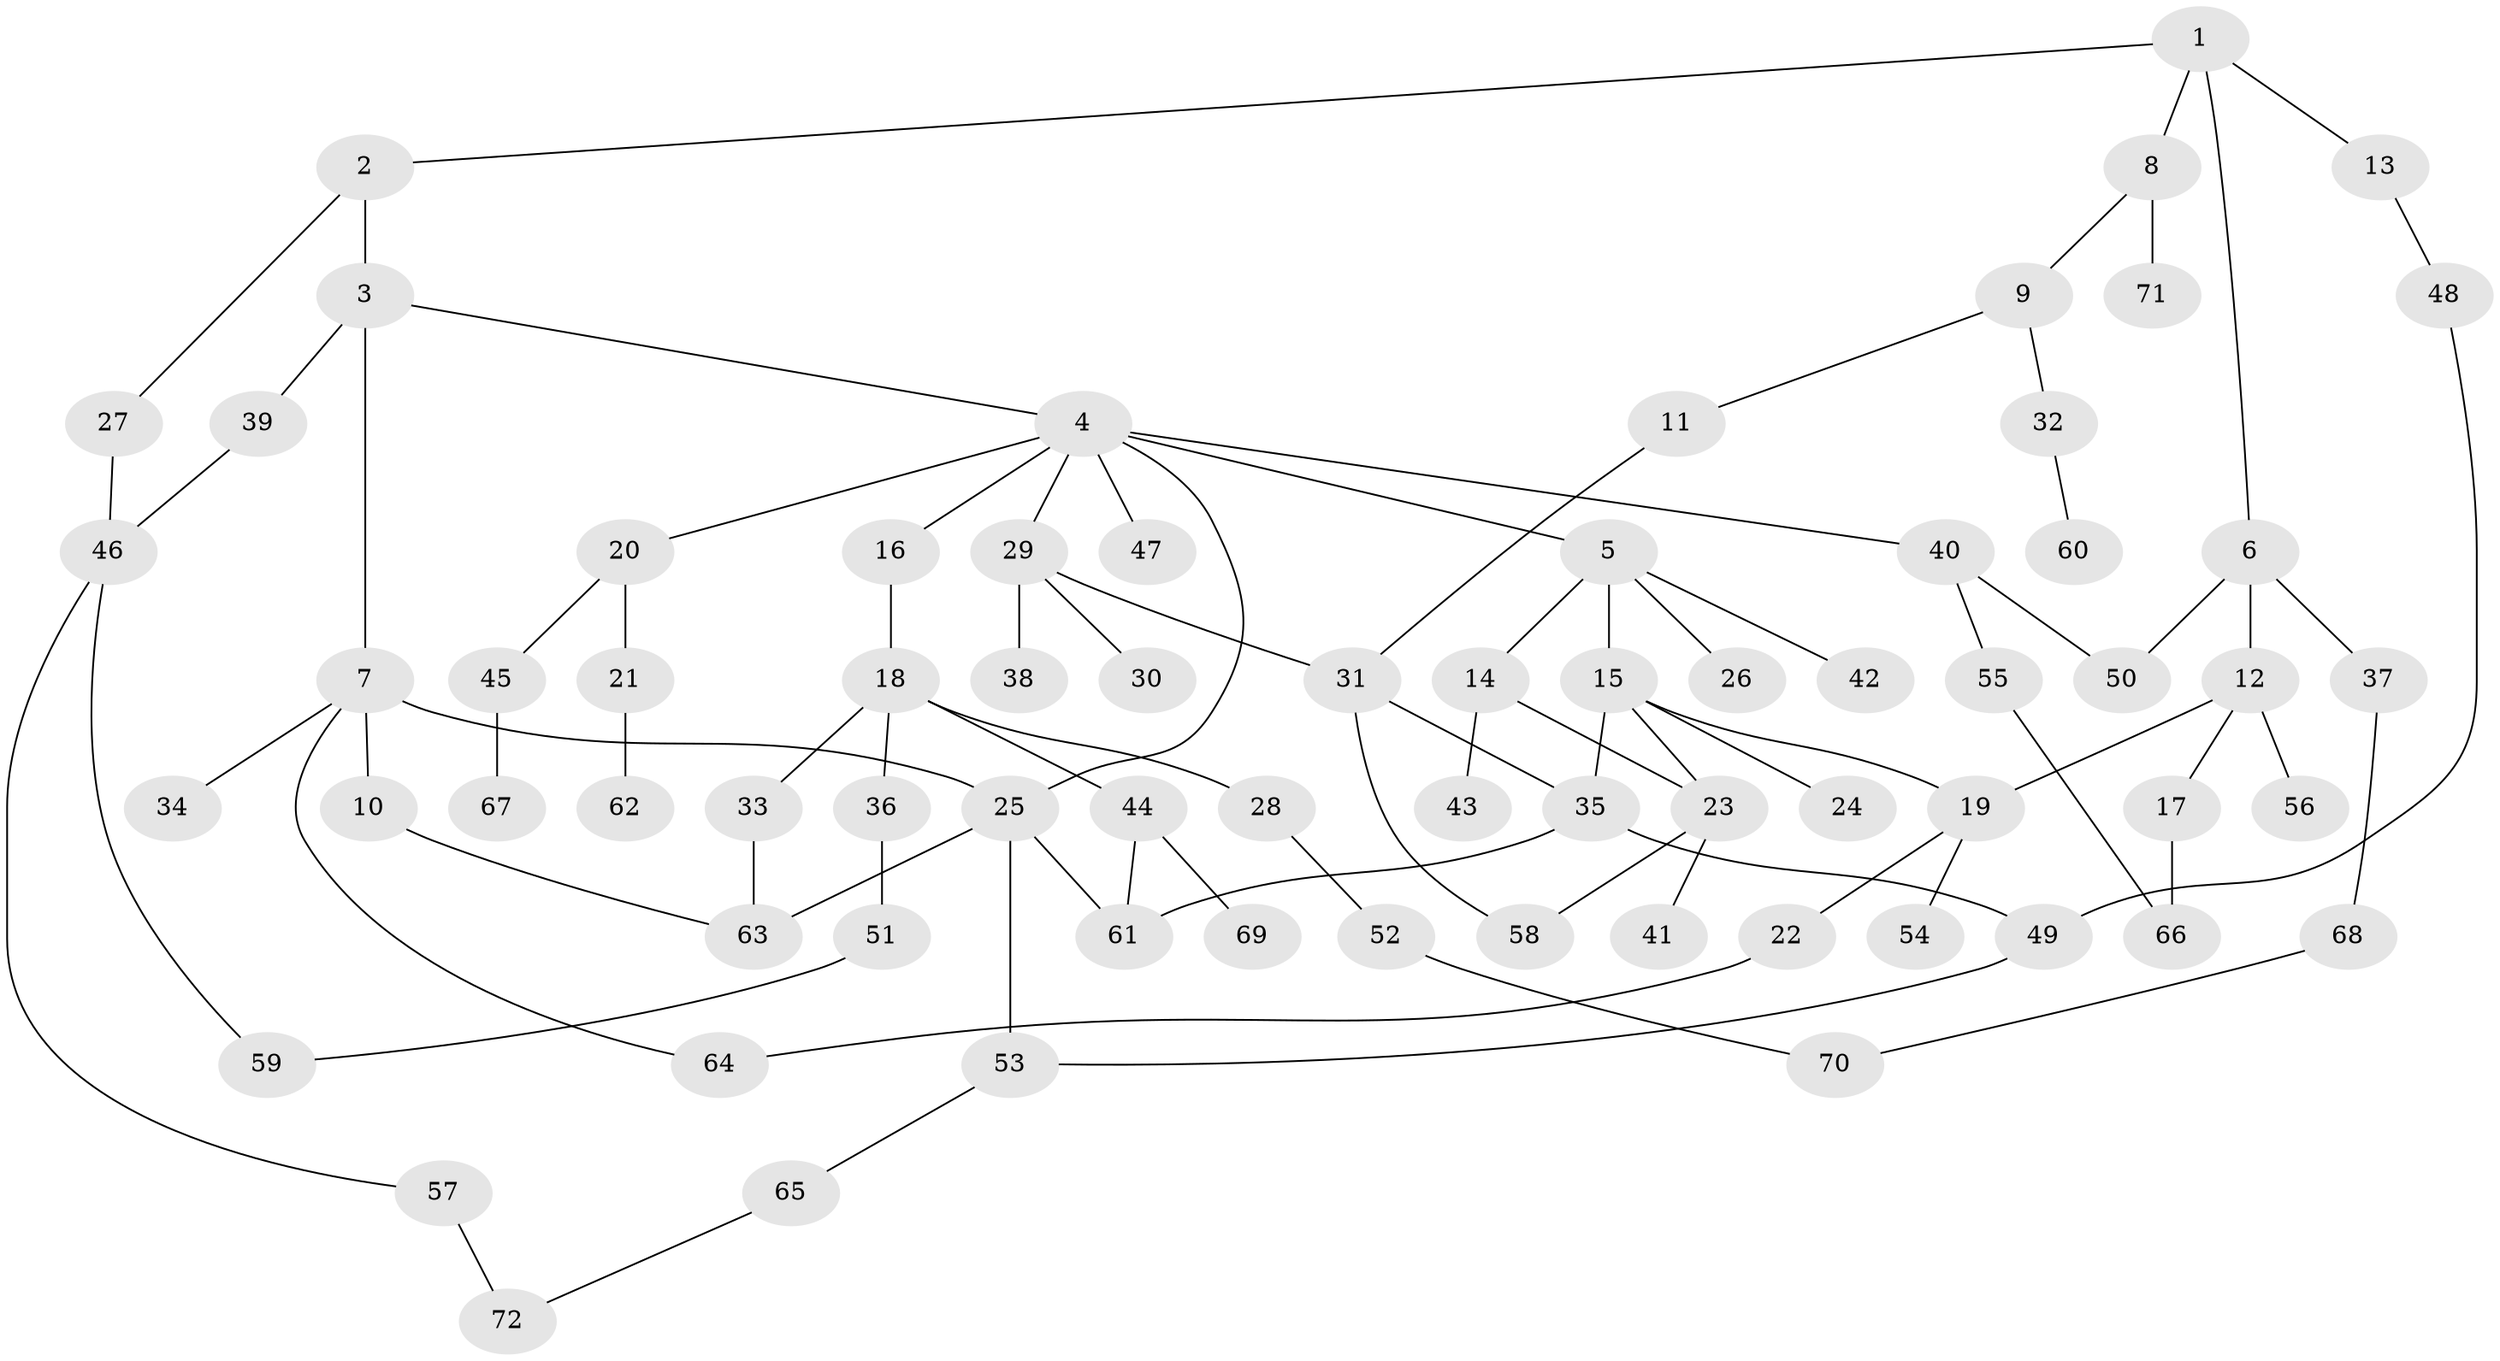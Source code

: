 // coarse degree distribution, {6: 0.034482758620689655, 7: 0.06896551724137931, 3: 0.27586206896551724, 5: 0.10344827586206896, 4: 0.06896551724137931, 2: 0.3448275862068966, 1: 0.10344827586206896}
// Generated by graph-tools (version 1.1) at 2025/48/03/04/25 22:48:44]
// undirected, 72 vertices, 90 edges
graph export_dot {
  node [color=gray90,style=filled];
  1;
  2;
  3;
  4;
  5;
  6;
  7;
  8;
  9;
  10;
  11;
  12;
  13;
  14;
  15;
  16;
  17;
  18;
  19;
  20;
  21;
  22;
  23;
  24;
  25;
  26;
  27;
  28;
  29;
  30;
  31;
  32;
  33;
  34;
  35;
  36;
  37;
  38;
  39;
  40;
  41;
  42;
  43;
  44;
  45;
  46;
  47;
  48;
  49;
  50;
  51;
  52;
  53;
  54;
  55;
  56;
  57;
  58;
  59;
  60;
  61;
  62;
  63;
  64;
  65;
  66;
  67;
  68;
  69;
  70;
  71;
  72;
  1 -- 2;
  1 -- 6;
  1 -- 8;
  1 -- 13;
  2 -- 3;
  2 -- 27;
  3 -- 4;
  3 -- 7;
  3 -- 39;
  4 -- 5;
  4 -- 16;
  4 -- 20;
  4 -- 25;
  4 -- 29;
  4 -- 40;
  4 -- 47;
  5 -- 14;
  5 -- 15;
  5 -- 26;
  5 -- 42;
  6 -- 12;
  6 -- 37;
  6 -- 50;
  7 -- 10;
  7 -- 34;
  7 -- 64;
  7 -- 25;
  8 -- 9;
  8 -- 71;
  9 -- 11;
  9 -- 32;
  10 -- 63;
  11 -- 31;
  12 -- 17;
  12 -- 19;
  12 -- 56;
  13 -- 48;
  14 -- 23;
  14 -- 43;
  15 -- 24;
  15 -- 23;
  15 -- 19;
  15 -- 35;
  16 -- 18;
  17 -- 66;
  18 -- 28;
  18 -- 33;
  18 -- 36;
  18 -- 44;
  19 -- 22;
  19 -- 54;
  20 -- 21;
  20 -- 45;
  21 -- 62;
  22 -- 64;
  23 -- 41;
  23 -- 58;
  25 -- 63;
  25 -- 53;
  25 -- 61;
  27 -- 46;
  28 -- 52;
  29 -- 30;
  29 -- 38;
  29 -- 31;
  31 -- 35;
  31 -- 58;
  32 -- 60;
  33 -- 63;
  35 -- 61;
  35 -- 49;
  36 -- 51;
  37 -- 68;
  39 -- 46;
  40 -- 50;
  40 -- 55;
  44 -- 69;
  44 -- 61;
  45 -- 67;
  46 -- 57;
  46 -- 59;
  48 -- 49;
  49 -- 53;
  51 -- 59;
  52 -- 70;
  53 -- 65;
  55 -- 66;
  57 -- 72;
  65 -- 72;
  68 -- 70;
}
